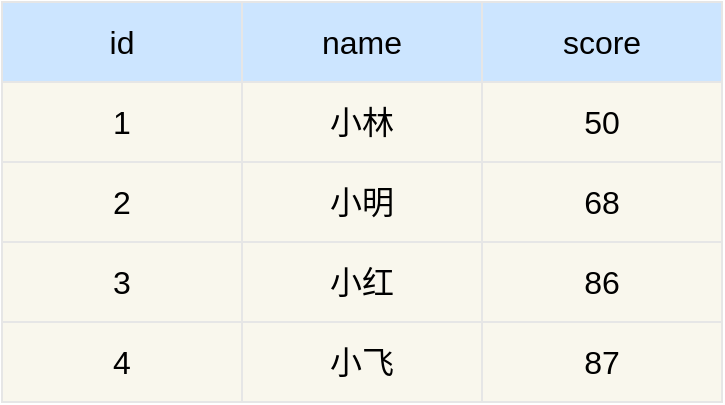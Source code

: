 <mxfile version="15.1.4" type="github">
  <diagram id="AX9O5V9nS7_swLolroNW" name="第 1 页">
    <mxGraphModel dx="946" dy="501" grid="1" gridSize="10" guides="1" tooltips="1" connect="1" arrows="1" fold="1" page="1" pageScale="1" pageWidth="827" pageHeight="1169" math="0" shadow="0">
      <root>
        <mxCell id="0" />
        <mxCell id="1" parent="0" />
        <mxCell id="KMJnuokCFt10nNwAZYfo-1" value="id" style="rounded=0;whiteSpace=wrap;html=1;fontSize=16;fillColor=#cce5ff;strokeColor=#E6E6E6;" vertex="1" parent="1">
          <mxGeometry x="120" y="80" width="120" height="40" as="geometry" />
        </mxCell>
        <mxCell id="KMJnuokCFt10nNwAZYfo-2" value="name" style="rounded=0;whiteSpace=wrap;html=1;fontSize=16;fillColor=#cce5ff;strokeColor=#E6E6E6;" vertex="1" parent="1">
          <mxGeometry x="240" y="80" width="120" height="40" as="geometry" />
        </mxCell>
        <mxCell id="KMJnuokCFt10nNwAZYfo-3" value="score" style="rounded=0;whiteSpace=wrap;html=1;fontSize=16;fillColor=#cce5ff;strokeColor=#E6E6E6;" vertex="1" parent="1">
          <mxGeometry x="360" y="80" width="120" height="40" as="geometry" />
        </mxCell>
        <mxCell id="KMJnuokCFt10nNwAZYfo-4" value="1" style="rounded=0;whiteSpace=wrap;html=1;fontSize=16;fillColor=#f9f7ed;strokeColor=#E6E6E6;" vertex="1" parent="1">
          <mxGeometry x="120" y="120" width="120" height="40" as="geometry" />
        </mxCell>
        <mxCell id="KMJnuokCFt10nNwAZYfo-5" value="小林" style="rounded=0;whiteSpace=wrap;html=1;fontSize=16;fillColor=#f9f7ed;strokeColor=#E6E6E6;" vertex="1" parent="1">
          <mxGeometry x="240" y="120" width="120" height="40" as="geometry" />
        </mxCell>
        <mxCell id="KMJnuokCFt10nNwAZYfo-6" value="50" style="rounded=0;whiteSpace=wrap;html=1;fontSize=16;fillColor=#f9f7ed;strokeColor=#E6E6E6;" vertex="1" parent="1">
          <mxGeometry x="360" y="120" width="120" height="40" as="geometry" />
        </mxCell>
        <mxCell id="KMJnuokCFt10nNwAZYfo-7" value="2" style="rounded=0;whiteSpace=wrap;html=1;fontSize=16;fillColor=#f9f7ed;strokeColor=#E6E6E6;" vertex="1" parent="1">
          <mxGeometry x="120" y="160" width="120" height="40" as="geometry" />
        </mxCell>
        <mxCell id="KMJnuokCFt10nNwAZYfo-8" value="小明" style="rounded=0;whiteSpace=wrap;html=1;fontSize=16;fillColor=#f9f7ed;strokeColor=#E6E6E6;" vertex="1" parent="1">
          <mxGeometry x="240" y="160" width="120" height="40" as="geometry" />
        </mxCell>
        <mxCell id="KMJnuokCFt10nNwAZYfo-9" value="68" style="rounded=0;whiteSpace=wrap;html=1;fontSize=16;fillColor=#f9f7ed;strokeColor=#E6E6E6;" vertex="1" parent="1">
          <mxGeometry x="360" y="160" width="120" height="40" as="geometry" />
        </mxCell>
        <mxCell id="KMJnuokCFt10nNwAZYfo-10" value="3" style="rounded=0;whiteSpace=wrap;html=1;fontSize=16;fillColor=#f9f7ed;strokeColor=#E6E6E6;" vertex="1" parent="1">
          <mxGeometry x="120" y="200" width="120" height="40" as="geometry" />
        </mxCell>
        <mxCell id="KMJnuokCFt10nNwAZYfo-11" value="小红" style="rounded=0;whiteSpace=wrap;html=1;fontSize=16;fillColor=#f9f7ed;strokeColor=#E6E6E6;" vertex="1" parent="1">
          <mxGeometry x="240" y="200" width="120" height="40" as="geometry" />
        </mxCell>
        <mxCell id="KMJnuokCFt10nNwAZYfo-12" value="86" style="rounded=0;whiteSpace=wrap;html=1;fontSize=16;fillColor=#f9f7ed;strokeColor=#E6E6E6;" vertex="1" parent="1">
          <mxGeometry x="360" y="200" width="120" height="40" as="geometry" />
        </mxCell>
        <mxCell id="KMJnuokCFt10nNwAZYfo-13" value="4" style="rounded=0;whiteSpace=wrap;html=1;fontSize=16;fillColor=#f9f7ed;strokeColor=#E6E6E6;" vertex="1" parent="1">
          <mxGeometry x="120" y="240" width="120" height="40" as="geometry" />
        </mxCell>
        <mxCell id="KMJnuokCFt10nNwAZYfo-14" value="小飞" style="rounded=0;whiteSpace=wrap;html=1;fontSize=16;fillColor=#f9f7ed;strokeColor=#E6E6E6;" vertex="1" parent="1">
          <mxGeometry x="240" y="240" width="120" height="40" as="geometry" />
        </mxCell>
        <mxCell id="KMJnuokCFt10nNwAZYfo-15" value="87" style="rounded=0;whiteSpace=wrap;html=1;fontSize=16;fillColor=#f9f7ed;strokeColor=#E6E6E6;" vertex="1" parent="1">
          <mxGeometry x="360" y="240" width="120" height="40" as="geometry" />
        </mxCell>
      </root>
    </mxGraphModel>
  </diagram>
</mxfile>
